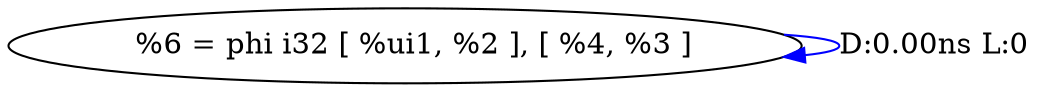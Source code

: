 digraph {
Node0x2b89900[label="  %6 = phi i32 [ %ui1, %2 ], [ %4, %3 ]"];
Node0x2b89900 -> Node0x2b89900[label="D:0.00ns L:0",color=blue];
}
